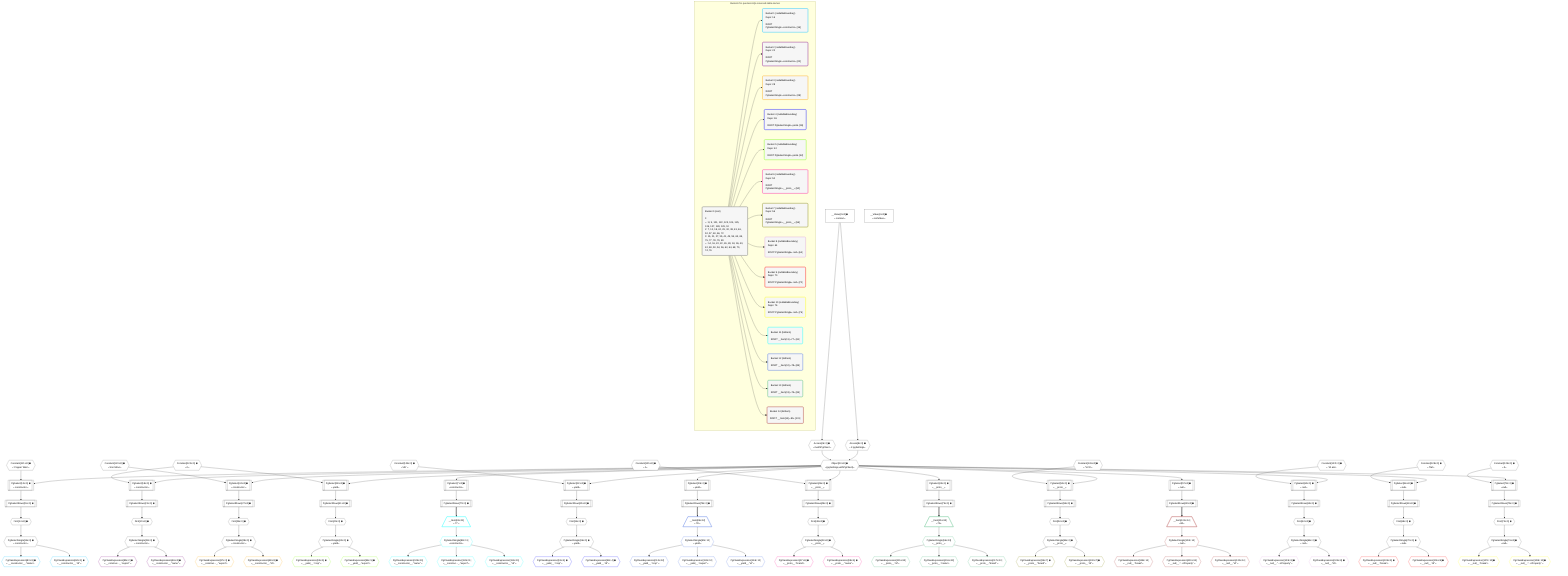 %%{init: {'themeVariables': { 'fontSize': '12px'}}}%%
graph TD
    classDef path fill:#eee,stroke:#000,color:#000
    classDef plan fill:#fff,stroke-width:1px,color:#000
    classDef itemplan fill:#fff,stroke-width:2px,color:#000
    classDef unbatchedplan fill:#dff,stroke-width:1px,color:#000
    classDef sideeffectplan fill:#fcc,stroke-width:2px,color:#000
    classDef bucket fill:#f6f6f6,color:#000,stroke-width:2px,text-align:left

    subgraph "Buckets for queries/v4/js-reserved-table-names"
    Bucket0("Bucket 0 (root)<br /><br />1: <br />ᐳ: 8, 9, 121, 122, 123, 124, 125, 126, 127, 128, 129, 10<br />2: 7, 12, 18, 24, 29, 32, 38, 43, 46, 52, 57, 60, 66, 72<br />3: 15, 21, 27, 35, 41, 49, 55, 63, 69, 75, 77, 78, 79, 80<br />ᐳ: 14, 16, 20, 22, 26, 28, 34, 36, 40, 42, 48, 50, 54, 56, 62, 64, 68, 70, 74, 76"):::bucket
    Bucket1("Bucket 1 (nullableBoundary)<br />Deps: 16<br /><br />ROOT PgSelectSingleᐸconstructorᐳ[16]"):::bucket
    Bucket2("Bucket 2 (nullableBoundary)<br />Deps: 22<br /><br />ROOT PgSelectSingleᐸconstructorᐳ[22]"):::bucket
    Bucket3("Bucket 3 (nullableBoundary)<br />Deps: 28<br /><br />ROOT PgSelectSingleᐸconstructorᐳ[28]"):::bucket
    Bucket4("Bucket 4 (nullableBoundary)<br />Deps: 36<br /><br />ROOT PgSelectSingleᐸyieldᐳ[36]"):::bucket
    Bucket5("Bucket 5 (nullableBoundary)<br />Deps: 42<br /><br />ROOT PgSelectSingleᐸyieldᐳ[42]"):::bucket
    Bucket6("Bucket 6 (nullableBoundary)<br />Deps: 50<br /><br />ROOT PgSelectSingleᐸ__proto__ᐳ[50]"):::bucket
    Bucket7("Bucket 7 (nullableBoundary)<br />Deps: 56<br /><br />ROOT PgSelectSingleᐸ__proto__ᐳ[56]"):::bucket
    Bucket8("Bucket 8 (nullableBoundary)<br />Deps: 64<br /><br />ROOT PgSelectSingleᐸnullᐳ[64]"):::bucket
    Bucket9("Bucket 9 (nullableBoundary)<br />Deps: 70<br /><br />ROOT PgSelectSingleᐸnullᐳ[70]"):::bucket
    Bucket10("Bucket 10 (nullableBoundary)<br />Deps: 76<br /><br />ROOT PgSelectSingleᐸnullᐳ[76]"):::bucket
    Bucket11("Bucket 11 (listItem)<br /><br />ROOT __Item{11}ᐸ77ᐳ[81]"):::bucket
    Bucket12("Bucket 12 (listItem)<br /><br />ROOT __Item{12}ᐸ78ᐳ[89]"):::bucket
    Bucket13("Bucket 13 (listItem)<br /><br />ROOT __Item{13}ᐸ79ᐳ[95]"):::bucket
    Bucket14("Bucket 14 (listItem)<br /><br />ROOT __Item{14}ᐸ80ᐳ[101]"):::bucket
    end
    Bucket0 --> Bucket1 & Bucket2 & Bucket3 & Bucket4 & Bucket5 & Bucket6 & Bucket7 & Bucket8 & Bucket9 & Bucket10 & Bucket11 & Bucket12 & Bucket13 & Bucket14

    %% plan dependencies
    Object10{{"Object[10∈0] ➊<br />ᐸ{pgSettings,withPgClient}ᐳ"}}:::plan
    Access8{{"Access[8∈0] ➊<br />ᐸ2.pgSettingsᐳ"}}:::plan
    Access9{{"Access[9∈0] ➊<br />ᐸ2.withPgClientᐳ"}}:::plan
    Access8 & Access9 --> Object10
    PgSelect12[["PgSelect[12∈0] ➊<br />ᐸconstructorᐳ"]]:::plan
    Constant121{{"Constant[121∈0] ➊<br />ᐸ'Copper Wire'ᐳ"}}:::plan
    Object10 & Constant121 --> PgSelect12
    PgSelect18[["PgSelect[18∈0] ➊<br />ᐸconstructorᐳ"]]:::plan
    Constant122{{"Constant[122∈0] ➊<br />ᐸ2ᐳ"}}:::plan
    Object10 & Constant122 --> PgSelect18
    PgSelect24[["PgSelect[24∈0] ➊<br />ᐸconstructorᐳ"]]:::plan
    Constant123{{"Constant[123∈0] ➊<br />ᐸ'Iron Mine'ᐳ"}}:::plan
    Object10 & Constant123 --> PgSelect24
    PgSelect32[["PgSelect[32∈0] ➊<br />ᐸyieldᐳ"]]:::plan
    Constant124{{"Constant[124∈0] ➊<br />ᐸ'UK'ᐳ"}}:::plan
    Object10 & Constant124 --> PgSelect32
    PgSelect38[["PgSelect[38∈0] ➊<br />ᐸyieldᐳ"]]:::plan
    Object10 & Constant122 --> PgSelect38
    PgSelect46[["PgSelect[46∈0] ➊<br />ᐸ__proto__ᐳ"]]:::plan
    Constant125{{"Constant[125∈0] ➊<br />ᐸ1ᐳ"}}:::plan
    Object10 & Constant125 --> PgSelect46
    PgSelect52[["PgSelect[52∈0] ➊<br />ᐸ__proto__ᐳ"]]:::plan
    Constant126{{"Constant[126∈0] ➊<br />ᐸ'VCS'ᐳ"}}:::plan
    Object10 & Constant126 --> PgSelect52
    PgSelect60[["PgSelect[60∈0] ➊<br />ᐸnullᐳ"]]:::plan
    Constant127{{"Constant[127∈0] ➊<br />ᐸ'10 am'ᐳ"}}:::plan
    Object10 & Constant127 --> PgSelect60
    PgSelect66[["PgSelect[66∈0] ➊<br />ᐸnullᐳ"]]:::plan
    Constant128{{"Constant[128∈0] ➊<br />ᐸ'flat'ᐳ"}}:::plan
    Object10 & Constant128 --> PgSelect66
    PgSelect72[["PgSelect[72∈0] ➊<br />ᐸnullᐳ"]]:::plan
    Constant129{{"Constant[129∈0] ➊<br />ᐸ3ᐳ"}}:::plan
    Object10 & Constant129 --> PgSelect72
    PgSelect7[["PgSelect[7∈0] ➊<br />ᐸconstructorᐳ"]]:::plan
    Object10 --> PgSelect7
    __Value2["__Value[2∈0] ➊<br />ᐸcontextᐳ"]:::plan
    __Value2 --> Access8
    __Value2 --> Access9
    First14{{"First[14∈0] ➊"}}:::plan
    PgSelectRows15[["PgSelectRows[15∈0] ➊"]]:::plan
    PgSelectRows15 --> First14
    PgSelect12 --> PgSelectRows15
    PgSelectSingle16{{"PgSelectSingle[16∈0] ➊<br />ᐸconstructorᐳ"}}:::plan
    First14 --> PgSelectSingle16
    First20{{"First[20∈0] ➊"}}:::plan
    PgSelectRows21[["PgSelectRows[21∈0] ➊"]]:::plan
    PgSelectRows21 --> First20
    PgSelect18 --> PgSelectRows21
    PgSelectSingle22{{"PgSelectSingle[22∈0] ➊<br />ᐸconstructorᐳ"}}:::plan
    First20 --> PgSelectSingle22
    First26{{"First[26∈0] ➊"}}:::plan
    PgSelectRows27[["PgSelectRows[27∈0] ➊"]]:::plan
    PgSelectRows27 --> First26
    PgSelect24 --> PgSelectRows27
    PgSelectSingle28{{"PgSelectSingle[28∈0] ➊<br />ᐸconstructorᐳ"}}:::plan
    First26 --> PgSelectSingle28
    PgSelect29[["PgSelect[29∈0] ➊<br />ᐸyieldᐳ"]]:::plan
    Object10 --> PgSelect29
    First34{{"First[34∈0] ➊"}}:::plan
    PgSelectRows35[["PgSelectRows[35∈0] ➊"]]:::plan
    PgSelectRows35 --> First34
    PgSelect32 --> PgSelectRows35
    PgSelectSingle36{{"PgSelectSingle[36∈0] ➊<br />ᐸyieldᐳ"}}:::plan
    First34 --> PgSelectSingle36
    First40{{"First[40∈0] ➊"}}:::plan
    PgSelectRows41[["PgSelectRows[41∈0] ➊"]]:::plan
    PgSelectRows41 --> First40
    PgSelect38 --> PgSelectRows41
    PgSelectSingle42{{"PgSelectSingle[42∈0] ➊<br />ᐸyieldᐳ"}}:::plan
    First40 --> PgSelectSingle42
    PgSelect43[["PgSelect[43∈0] ➊<br />ᐸ__proto__ᐳ"]]:::plan
    Object10 --> PgSelect43
    First48{{"First[48∈0] ➊"}}:::plan
    PgSelectRows49[["PgSelectRows[49∈0] ➊"]]:::plan
    PgSelectRows49 --> First48
    PgSelect46 --> PgSelectRows49
    PgSelectSingle50{{"PgSelectSingle[50∈0] ➊<br />ᐸ__proto__ᐳ"}}:::plan
    First48 --> PgSelectSingle50
    First54{{"First[54∈0] ➊"}}:::plan
    PgSelectRows55[["PgSelectRows[55∈0] ➊"]]:::plan
    PgSelectRows55 --> First54
    PgSelect52 --> PgSelectRows55
    PgSelectSingle56{{"PgSelectSingle[56∈0] ➊<br />ᐸ__proto__ᐳ"}}:::plan
    First54 --> PgSelectSingle56
    PgSelect57[["PgSelect[57∈0] ➊<br />ᐸnullᐳ"]]:::plan
    Object10 --> PgSelect57
    First62{{"First[62∈0] ➊"}}:::plan
    PgSelectRows63[["PgSelectRows[63∈0] ➊"]]:::plan
    PgSelectRows63 --> First62
    PgSelect60 --> PgSelectRows63
    PgSelectSingle64{{"PgSelectSingle[64∈0] ➊<br />ᐸnullᐳ"}}:::plan
    First62 --> PgSelectSingle64
    First68{{"First[68∈0] ➊"}}:::plan
    PgSelectRows69[["PgSelectRows[69∈0] ➊"]]:::plan
    PgSelectRows69 --> First68
    PgSelect66 --> PgSelectRows69
    PgSelectSingle70{{"PgSelectSingle[70∈0] ➊<br />ᐸnullᐳ"}}:::plan
    First68 --> PgSelectSingle70
    First74{{"First[74∈0] ➊"}}:::plan
    PgSelectRows75[["PgSelectRows[75∈0] ➊"]]:::plan
    PgSelectRows75 --> First74
    PgSelect72 --> PgSelectRows75
    PgSelectSingle76{{"PgSelectSingle[76∈0] ➊<br />ᐸnullᐳ"}}:::plan
    First74 --> PgSelectSingle76
    PgSelectRows77[["PgSelectRows[77∈0] ➊"]]:::plan
    PgSelect7 --> PgSelectRows77
    PgSelectRows78[["PgSelectRows[78∈0] ➊"]]:::plan
    PgSelect29 --> PgSelectRows78
    PgSelectRows79[["PgSelectRows[79∈0] ➊"]]:::plan
    PgSelect43 --> PgSelectRows79
    PgSelectRows80[["PgSelectRows[80∈0] ➊"]]:::plan
    PgSelect57 --> PgSelectRows80
    __Value4["__Value[4∈0] ➊<br />ᐸrootValueᐳ"]:::plan
    PgClassExpression83{{"PgClassExpression[83∈1] ➊<br />ᐸ__constructor__.”name”ᐳ"}}:::plan
    PgSelectSingle16 --> PgClassExpression83
    PgClassExpression84{{"PgClassExpression[84∈1] ➊<br />ᐸ__constructor__.”id”ᐳ"}}:::plan
    PgSelectSingle16 --> PgClassExpression84
    PgClassExpression85{{"PgClassExpression[85∈2] ➊<br />ᐸ__construc..._.”export”ᐳ"}}:::plan
    PgSelectSingle22 --> PgClassExpression85
    PgClassExpression86{{"PgClassExpression[86∈2] ➊<br />ᐸ__constructor__.”name”ᐳ"}}:::plan
    PgSelectSingle22 --> PgClassExpression86
    PgClassExpression87{{"PgClassExpression[87∈3] ➊<br />ᐸ__construc..._.”export”ᐳ"}}:::plan
    PgSelectSingle28 --> PgClassExpression87
    PgClassExpression88{{"PgClassExpression[88∈3] ➊<br />ᐸ__constructor__.”id”ᐳ"}}:::plan
    PgSelectSingle28 --> PgClassExpression88
    PgClassExpression91{{"PgClassExpression[91∈4] ➊<br />ᐸ__yield__.”crop”ᐳ"}}:::plan
    PgSelectSingle36 --> PgClassExpression91
    PgClassExpression92{{"PgClassExpression[92∈4] ➊<br />ᐸ__yield__.”id”ᐳ"}}:::plan
    PgSelectSingle36 --> PgClassExpression92
    PgClassExpression93{{"PgClassExpression[93∈5] ➊<br />ᐸ__yield__.”crop”ᐳ"}}:::plan
    PgSelectSingle42 --> PgClassExpression93
    PgClassExpression94{{"PgClassExpression[94∈5] ➊<br />ᐸ__yield__.”export”ᐳ"}}:::plan
    PgSelectSingle42 --> PgClassExpression94
    PgClassExpression97{{"PgClassExpression[97∈6] ➊<br />ᐸ__proto__.”brand”ᐳ"}}:::plan
    PgSelectSingle50 --> PgClassExpression97
    PgClassExpression98{{"PgClassExpression[98∈6] ➊<br />ᐸ__proto__.”name”ᐳ"}}:::plan
    PgSelectSingle50 --> PgClassExpression98
    PgClassExpression99{{"PgClassExpression[99∈7] ➊<br />ᐸ__proto__.”brand”ᐳ"}}:::plan
    PgSelectSingle56 --> PgClassExpression99
    PgClassExpression100{{"PgClassExpression[100∈7] ➊<br />ᐸ__proto__.”id”ᐳ"}}:::plan
    PgSelectSingle56 --> PgClassExpression100
    PgClassExpression103{{"PgClassExpression[103∈8] ➊<br />ᐸ__null__.”...nProperty”ᐳ"}}:::plan
    PgSelectSingle64 --> PgClassExpression103
    PgClassExpression104{{"PgClassExpression[104∈8] ➊<br />ᐸ__null__.”id”ᐳ"}}:::plan
    PgSelectSingle64 --> PgClassExpression104
    PgClassExpression105{{"PgClassExpression[105∈9] ➊<br />ᐸ__null__.”break”ᐳ"}}:::plan
    PgSelectSingle70 --> PgClassExpression105
    PgClassExpression106{{"PgClassExpression[106∈9] ➊<br />ᐸ__null__.”id”ᐳ"}}:::plan
    PgSelectSingle70 --> PgClassExpression106
    PgClassExpression107{{"PgClassExpression[107∈10] ➊<br />ᐸ__null__.”break”ᐳ"}}:::plan
    PgSelectSingle76 --> PgClassExpression107
    PgClassExpression108{{"PgClassExpression[108∈10] ➊<br />ᐸ__null__.”...nProperty”ᐳ"}}:::plan
    PgSelectSingle76 --> PgClassExpression108
    __Item81[/"__Item[81∈11]<br />ᐸ77ᐳ"\]:::itemplan
    PgSelectRows77 ==> __Item81
    PgSelectSingle82{{"PgSelectSingle[82∈11]<br />ᐸconstructorᐳ"}}:::plan
    __Item81 --> PgSelectSingle82
    PgClassExpression109{{"PgClassExpression[109∈11]<br />ᐸ__constructor__.”name”ᐳ"}}:::plan
    PgSelectSingle82 --> PgClassExpression109
    PgClassExpression110{{"PgClassExpression[110∈11]<br />ᐸ__construc..._.”export”ᐳ"}}:::plan
    PgSelectSingle82 --> PgClassExpression110
    PgClassExpression111{{"PgClassExpression[111∈11]<br />ᐸ__constructor__.”id”ᐳ"}}:::plan
    PgSelectSingle82 --> PgClassExpression111
    __Item89[/"__Item[89∈12]<br />ᐸ78ᐳ"\]:::itemplan
    PgSelectRows78 ==> __Item89
    PgSelectSingle90{{"PgSelectSingle[90∈12]<br />ᐸyieldᐳ"}}:::plan
    __Item89 --> PgSelectSingle90
    PgClassExpression112{{"PgClassExpression[112∈12]<br />ᐸ__yield__.”crop”ᐳ"}}:::plan
    PgSelectSingle90 --> PgClassExpression112
    PgClassExpression113{{"PgClassExpression[113∈12]<br />ᐸ__yield__.”export”ᐳ"}}:::plan
    PgSelectSingle90 --> PgClassExpression113
    PgClassExpression114{{"PgClassExpression[114∈12]<br />ᐸ__yield__.”id”ᐳ"}}:::plan
    PgSelectSingle90 --> PgClassExpression114
    __Item95[/"__Item[95∈13]<br />ᐸ79ᐳ"\]:::itemplan
    PgSelectRows79 ==> __Item95
    PgSelectSingle96{{"PgSelectSingle[96∈13]<br />ᐸ__proto__ᐳ"}}:::plan
    __Item95 --> PgSelectSingle96
    PgClassExpression115{{"PgClassExpression[115∈13]<br />ᐸ__proto__.”id”ᐳ"}}:::plan
    PgSelectSingle96 --> PgClassExpression115
    PgClassExpression116{{"PgClassExpression[116∈13]<br />ᐸ__proto__.”name”ᐳ"}}:::plan
    PgSelectSingle96 --> PgClassExpression116
    PgClassExpression117{{"PgClassExpression[117∈13]<br />ᐸ__proto__.”brand”ᐳ"}}:::plan
    PgSelectSingle96 --> PgClassExpression117
    __Item101[/"__Item[101∈14]<br />ᐸ80ᐳ"\]:::itemplan
    PgSelectRows80 ==> __Item101
    PgSelectSingle102{{"PgSelectSingle[102∈14]<br />ᐸnullᐳ"}}:::plan
    __Item101 --> PgSelectSingle102
    PgClassExpression118{{"PgClassExpression[118∈14]<br />ᐸ__null__.”break”ᐳ"}}:::plan
    PgSelectSingle102 --> PgClassExpression118
    PgClassExpression119{{"PgClassExpression[119∈14]<br />ᐸ__null__.”...nProperty”ᐳ"}}:::plan
    PgSelectSingle102 --> PgClassExpression119
    PgClassExpression120{{"PgClassExpression[120∈14]<br />ᐸ__null__.”id”ᐳ"}}:::plan
    PgSelectSingle102 --> PgClassExpression120

    %% define steps
    classDef bucket0 stroke:#696969
    class Bucket0,__Value2,__Value4,PgSelect7,Access8,Access9,Object10,PgSelect12,First14,PgSelectRows15,PgSelectSingle16,PgSelect18,First20,PgSelectRows21,PgSelectSingle22,PgSelect24,First26,PgSelectRows27,PgSelectSingle28,PgSelect29,PgSelect32,First34,PgSelectRows35,PgSelectSingle36,PgSelect38,First40,PgSelectRows41,PgSelectSingle42,PgSelect43,PgSelect46,First48,PgSelectRows49,PgSelectSingle50,PgSelect52,First54,PgSelectRows55,PgSelectSingle56,PgSelect57,PgSelect60,First62,PgSelectRows63,PgSelectSingle64,PgSelect66,First68,PgSelectRows69,PgSelectSingle70,PgSelect72,First74,PgSelectRows75,PgSelectSingle76,PgSelectRows77,PgSelectRows78,PgSelectRows79,PgSelectRows80,Constant121,Constant122,Constant123,Constant124,Constant125,Constant126,Constant127,Constant128,Constant129 bucket0
    classDef bucket1 stroke:#00bfff
    class Bucket1,PgClassExpression83,PgClassExpression84 bucket1
    classDef bucket2 stroke:#7f007f
    class Bucket2,PgClassExpression85,PgClassExpression86 bucket2
    classDef bucket3 stroke:#ffa500
    class Bucket3,PgClassExpression87,PgClassExpression88 bucket3
    classDef bucket4 stroke:#0000ff
    class Bucket4,PgClassExpression91,PgClassExpression92 bucket4
    classDef bucket5 stroke:#7fff00
    class Bucket5,PgClassExpression93,PgClassExpression94 bucket5
    classDef bucket6 stroke:#ff1493
    class Bucket6,PgClassExpression97,PgClassExpression98 bucket6
    classDef bucket7 stroke:#808000
    class Bucket7,PgClassExpression99,PgClassExpression100 bucket7
    classDef bucket8 stroke:#dda0dd
    class Bucket8,PgClassExpression103,PgClassExpression104 bucket8
    classDef bucket9 stroke:#ff0000
    class Bucket9,PgClassExpression105,PgClassExpression106 bucket9
    classDef bucket10 stroke:#ffff00
    class Bucket10,PgClassExpression107,PgClassExpression108 bucket10
    classDef bucket11 stroke:#00ffff
    class Bucket11,__Item81,PgSelectSingle82,PgClassExpression109,PgClassExpression110,PgClassExpression111 bucket11
    classDef bucket12 stroke:#4169e1
    class Bucket12,__Item89,PgSelectSingle90,PgClassExpression112,PgClassExpression113,PgClassExpression114 bucket12
    classDef bucket13 stroke:#3cb371
    class Bucket13,__Item95,PgSelectSingle96,PgClassExpression115,PgClassExpression116,PgClassExpression117 bucket13
    classDef bucket14 stroke:#a52a2a
    class Bucket14,__Item101,PgSelectSingle102,PgClassExpression118,PgClassExpression119,PgClassExpression120 bucket14